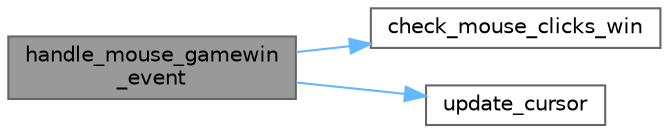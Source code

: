 digraph "handle_mouse_gamewin_event"
{
 // LATEX_PDF_SIZE
  bgcolor="transparent";
  edge [fontname=Helvetica,fontsize=10,labelfontname=Helvetica,labelfontsize=10];
  node [fontname=Helvetica,fontsize=10,shape=box,height=0.2,width=0.4];
  rankdir="LR";
  Node1 [label="handle_mouse_gamewin\l_event",height=0.2,width=0.4,color="gray40", fillcolor="grey60", style="filled", fontcolor="black",tooltip="This function handles the mouse event that occurs in the game win state."];
  Node1 -> Node2 [color="steelblue1",style="solid"];
  Node2 [label="check_mouse_clicks_win",height=0.2,width=0.4,color="grey40", fillcolor="white", style="filled",URL="$game__state_8c.html#a7a10758af498b53f24f1ce57aaea89ce",tooltip="This function sets the game state to 'MAIN_MENU', allowing the player to return to the main menu afte..."];
  Node1 -> Node3 [color="steelblue1",style="solid"];
  Node3 [label="update_cursor",height=0.2,width=0.4,color="grey40", fillcolor="white", style="filled",URL="$game__state_8c.html#a29568e025250a8489157bc1edb122f33",tooltip="This function updates the position of the cursor based on the provided movement values."];
}
